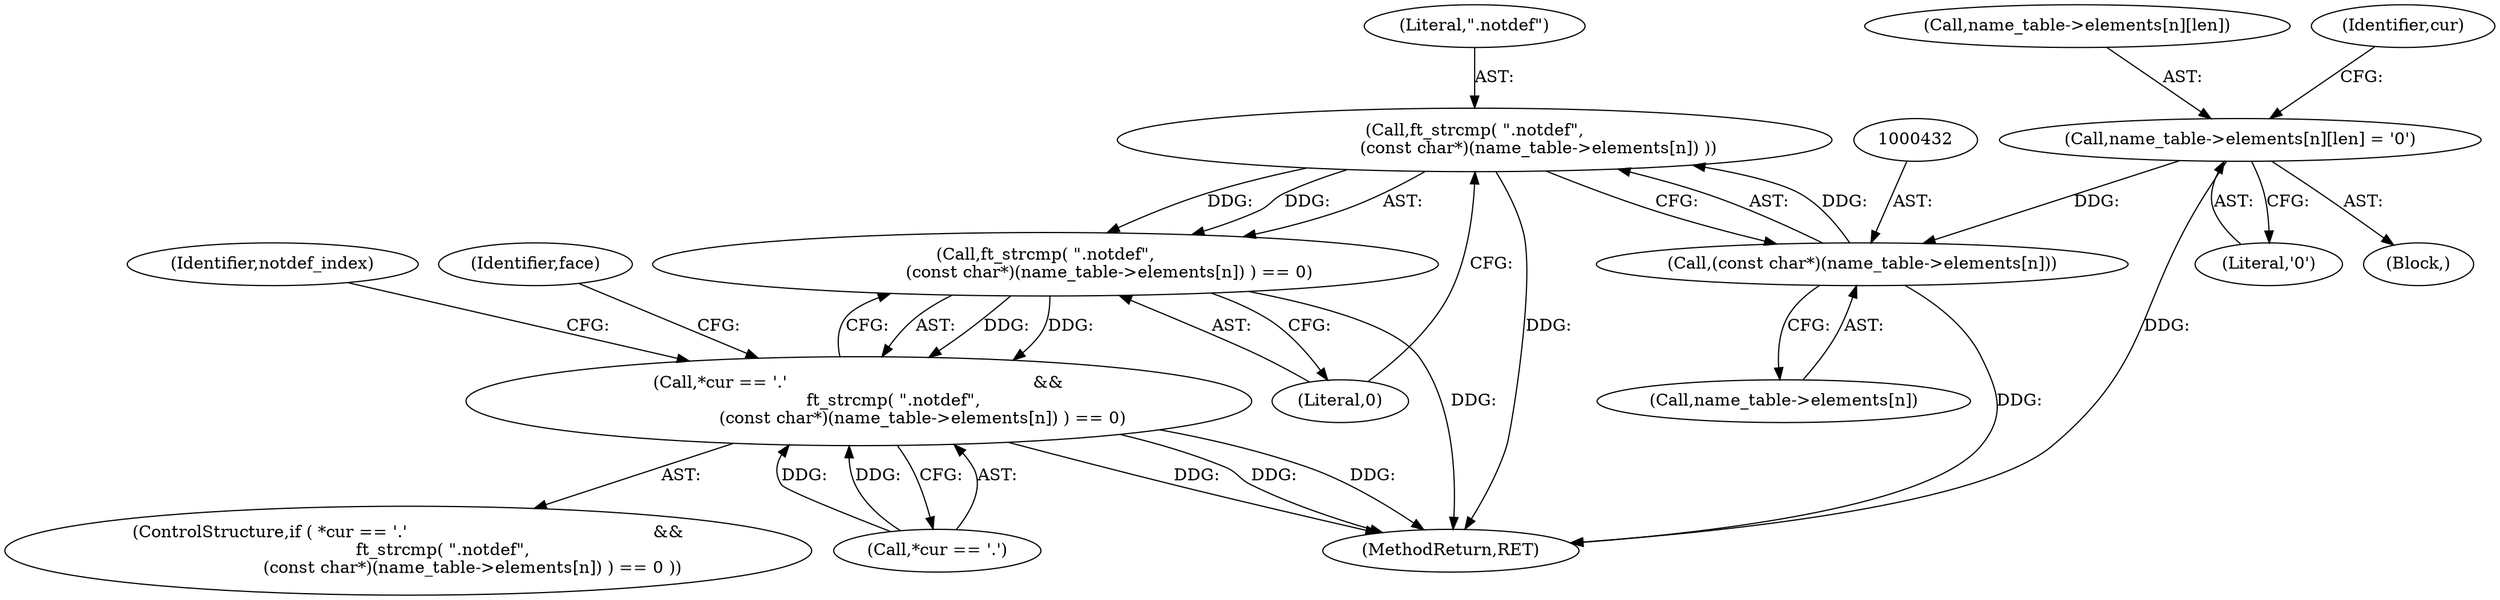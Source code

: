digraph "0_savannah_73be9f9ab67842cfbec36ee99e8d2301434c84ca@API" {
"1000429" [label="(Call,ft_strcmp( \".notdef\",\n                        (const char*)(name_table->elements[n]) ))"];
"1000431" [label="(Call,(const char*)(name_table->elements[n]))"];
"1000413" [label="(Call,name_table->elements[n][len] = '\0')"];
"1000428" [label="(Call,ft_strcmp( \".notdef\",\n                        (const char*)(name_table->elements[n]) ) == 0)"];
"1000423" [label="(Call,*cur == '.'                                              &&\n             ft_strcmp( \".notdef\",\n                        (const char*)(name_table->elements[n]) ) == 0)"];
"1000423" [label="(Call,*cur == '.'                                              &&\n             ft_strcmp( \".notdef\",\n                        (const char*)(name_table->elements[n]) ) == 0)"];
"1000438" [label="(Literal,0)"];
"1000413" [label="(Call,name_table->elements[n][len] = '\0')"];
"1000428" [label="(Call,ft_strcmp( \".notdef\",\n                        (const char*)(name_table->elements[n]) ) == 0)"];
"1000433" [label="(Call,name_table->elements[n])"];
"1000426" [label="(Identifier,cur)"];
"1000441" [label="(Identifier,notdef_index)"];
"1000532" [label="(MethodReturn,RET)"];
"1000421" [label="(Literal,'\0')"];
"1000452" [label="(Identifier,face)"];
"1000430" [label="(Literal,\".notdef\")"];
"1000422" [label="(ControlStructure,if ( *cur == '.'                                              &&\n             ft_strcmp( \".notdef\",\n                        (const char*)(name_table->elements[n]) ) == 0 ))"];
"1000431" [label="(Call,(const char*)(name_table->elements[n]))"];
"1000270" [label="(Block,)"];
"1000414" [label="(Call,name_table->elements[n][len])"];
"1000424" [label="(Call,*cur == '.')"];
"1000429" [label="(Call,ft_strcmp( \".notdef\",\n                        (const char*)(name_table->elements[n]) ))"];
"1000429" -> "1000428"  [label="AST: "];
"1000429" -> "1000431"  [label="CFG: "];
"1000430" -> "1000429"  [label="AST: "];
"1000431" -> "1000429"  [label="AST: "];
"1000438" -> "1000429"  [label="CFG: "];
"1000429" -> "1000532"  [label="DDG: "];
"1000429" -> "1000428"  [label="DDG: "];
"1000429" -> "1000428"  [label="DDG: "];
"1000431" -> "1000429"  [label="DDG: "];
"1000431" -> "1000433"  [label="CFG: "];
"1000432" -> "1000431"  [label="AST: "];
"1000433" -> "1000431"  [label="AST: "];
"1000431" -> "1000532"  [label="DDG: "];
"1000413" -> "1000431"  [label="DDG: "];
"1000413" -> "1000270"  [label="AST: "];
"1000413" -> "1000421"  [label="CFG: "];
"1000414" -> "1000413"  [label="AST: "];
"1000421" -> "1000413"  [label="AST: "];
"1000426" -> "1000413"  [label="CFG: "];
"1000413" -> "1000532"  [label="DDG: "];
"1000428" -> "1000423"  [label="AST: "];
"1000428" -> "1000438"  [label="CFG: "];
"1000438" -> "1000428"  [label="AST: "];
"1000423" -> "1000428"  [label="CFG: "];
"1000428" -> "1000532"  [label="DDG: "];
"1000428" -> "1000423"  [label="DDG: "];
"1000428" -> "1000423"  [label="DDG: "];
"1000423" -> "1000422"  [label="AST: "];
"1000423" -> "1000424"  [label="CFG: "];
"1000424" -> "1000423"  [label="AST: "];
"1000441" -> "1000423"  [label="CFG: "];
"1000452" -> "1000423"  [label="CFG: "];
"1000423" -> "1000532"  [label="DDG: "];
"1000423" -> "1000532"  [label="DDG: "];
"1000423" -> "1000532"  [label="DDG: "];
"1000424" -> "1000423"  [label="DDG: "];
"1000424" -> "1000423"  [label="DDG: "];
}

